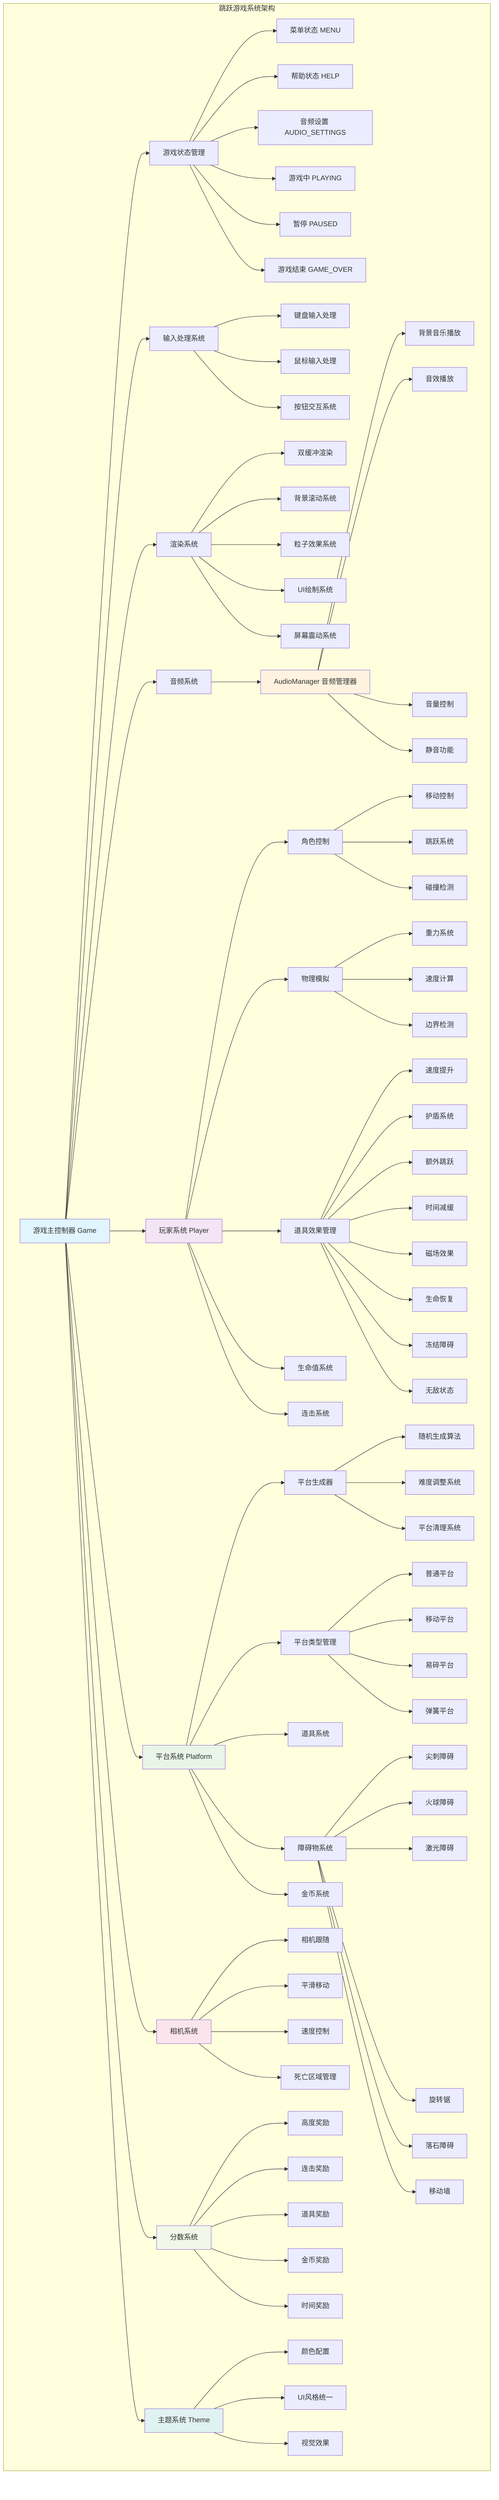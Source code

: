 graph TB
    subgraph "跳跃游戏系统架构"
        A[游戏主控制器 Game] --> B[游戏状态管理]
        A --> C[输入处理系统]
        A --> D[渲染系统]
        A --> E[音频系统]
        
        B --> B1[菜单状态 MENU]
        B --> B2[帮助状态 HELP]
        B --> B3[音频设置 AUDIO_SETTINGS]
        B --> B4[游戏中 PLAYING]
        B --> B5[暂停 PAUSED]
        B --> B6[游戏结束 GAME_OVER]
        
        C --> C1[键盘输入处理]
        C --> C2[鼠标输入处理]
        C --> C3[按钮交互系统]
        
        D --> D1[双缓冲渲染]
        D --> D2[背景滚动系统]
        D --> D3[粒子效果系统]
        D --> D4[UI绘制系统]
        D --> D5[屏幕震动系统]
        
        E --> E1[AudioManager 音频管理器]
        E1 --> E2[背景音乐播放]
        E1 --> E3[音效播放]
        E1 --> E4[音量控制]
        E1 --> E5[静音功能]
        
        F[玩家系统 Player] --> F1[角色控制]
        F --> F2[物理模拟]
        F --> F3[道具效果管理]
        F --> F4[生命值系统]
        F --> F5[连击系统]
        
        F1 --> F11[移动控制]
        F1 --> F12[跳跃系统]
        F1 --> F13[碰撞检测]
        
        F2 --> F21[重力系统]
        F2 --> F22[速度计算]
        F2 --> F23[边界检测]
        
        F3 --> F31[速度提升]
        F3 --> F32[护盾系统]
        F3 --> F33[额外跳跃]
        F3 --> F34[时间减缓]
        F3 --> F35[磁场效果]
        F3 --> F36[生命恢复]
        F3 --> F37[冻结障碍]
        F3 --> F38[无敌状态]
        
        G[平台系统 Platform] --> G1[平台生成器]
        G --> G2[平台类型管理]
        G --> G3[道具系统]
        G --> G4[障碍物系统]
        G --> G5[金币系统]
        
        G1 --> G11[随机生成算法]
        G1 --> G12[难度调整系统]
        G1 --> G13[平台清理系统]
        
        G2 --> G21[普通平台]
        G2 --> G22[移动平台]
        G2 --> G23[易碎平台]
        G2 --> G24[弹簧平台]
        
        G4 --> G41[尖刺障碍]
        G4 --> G42[火球障碍]
        G4 --> G43[激光障碍]
        G4 --> G44[旋转锯]
        G4 --> G45[落石障碍]
        G4 --> G46[移动墙]
        
        H[相机系统] --> H1[相机跟随]
        H --> H2[平滑移动]
        H --> H3[速度控制]
        H --> H4[死亡区域管理]
        
        I[分数系统] --> I1[高度奖励]
        I --> I2[连击奖励]
        I --> I3[道具奖励]
        I --> I4[金币奖励]
        I --> I5[时间奖励]
        
        J[主题系统 Theme] --> J1[颜色配置]
        J --> J2[UI风格统一]
        J --> J3[视觉效果]
        
        A --> F
        A --> G
        A --> H
        A --> I
        A --> J
    end
    
    style A fill:#e1f5fe
    style F fill:#f3e5f5
    style G fill:#e8f5e8
    style E1 fill:#fff3e0
    style H fill:#fce4ec
    style I fill:#f1f8e9
    style J fill:#e0f2f1